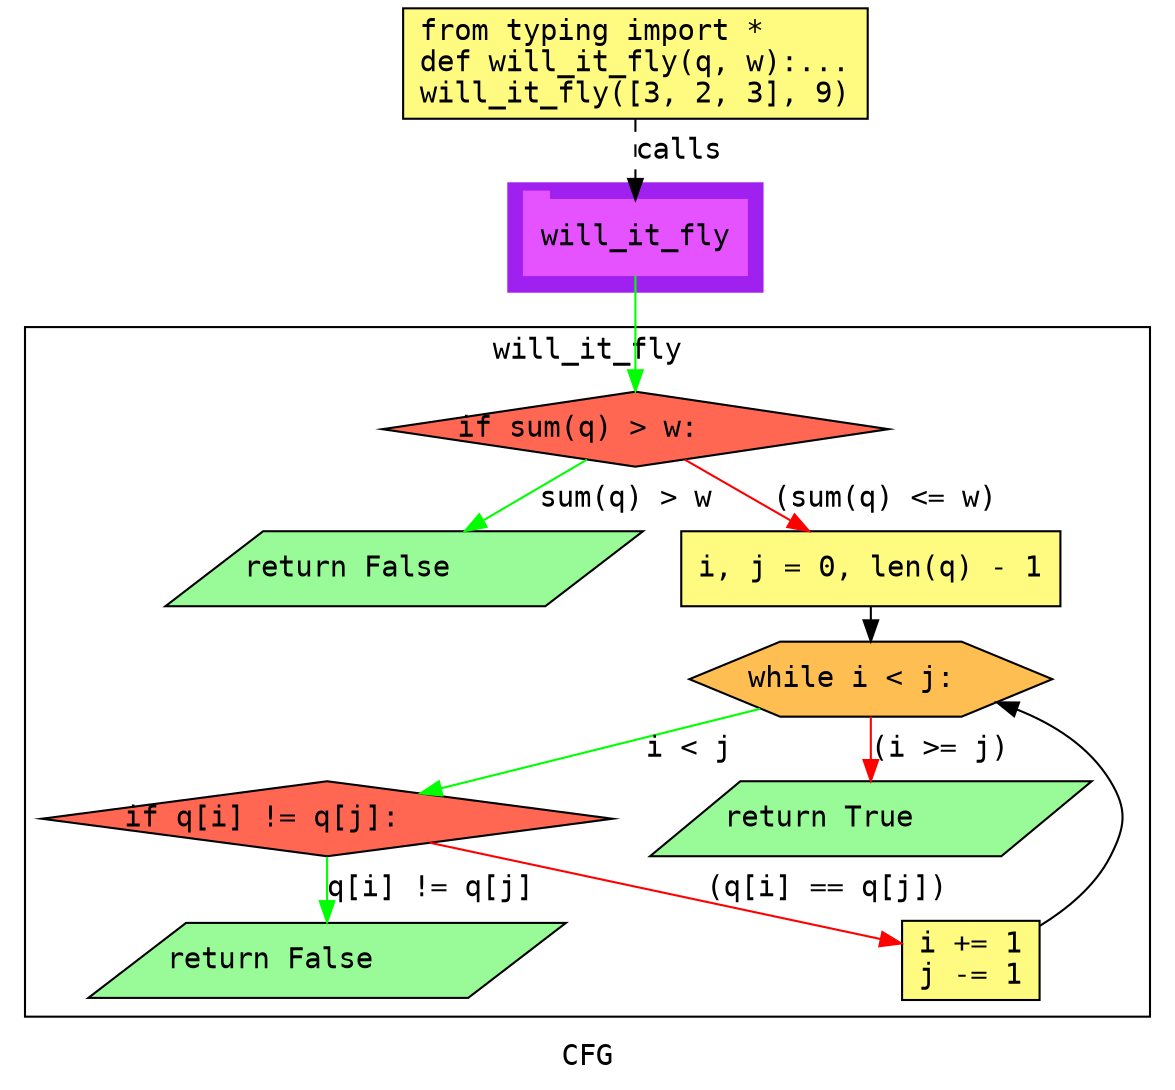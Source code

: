 digraph cluster174CFG {
	graph [bb="0,0,548,515",
		compound=True,
		fontname="DejaVu Sans Mono",
		label=CFG,
		lheight=0.21,
		lp="274,11.5",
		lwidth=0.35,
		pack=False,
		rankdir=TB,
		ranksep=0.02
	];
	node [fontname="DejaVu Sans Mono",
		label="\N"
	];
	edge [fontname="DejaVu Sans Mono"];
	subgraph cluster_1 {
		graph [bb="238,379,360,431",
			color=purple,
			compound=true,
			fontname="DejaVu Sans Mono",
			label="",
			rankdir=TB,
			ranksep=0.02,
			shape=tab,
			style=filled
		];
		node [fontname="DejaVu Sans Mono"];
		edge [fontname="DejaVu Sans Mono"];
		17	[color="#E552FF",
			height=0.5,
			label=will_it_fly,
			linenum="[14]",
			pos="299,405",
			shape=tab,
			style=filled,
			width=1.4861];
	}
	subgraph cluster0will_it_fly {
		graph [bb="8,31,540,362",
			compound=True,
			fontname="DejaVu Sans Mono",
			label=will_it_fly,
			lheight=0.21,
			lp="274,350.5",
			lwidth=1.26,
			pack=False,
			rankdir=TB,
			ranksep=0.02
		];
		node [fontname="DejaVu Sans Mono"];
		edge [fontname="DejaVu Sans Mono"];
		subgraph cluster_3 {
			graph [color=purple,
				compound=true,
				fontname="DejaVu Sans Mono",
				label="",
				rankdir=TB,
				ranksep=0.02,
				shape=tab,
				style=filled
			];
			node [fontname="DejaVu Sans Mono"];
			edge [fontname="DejaVu Sans Mono"];
		}
		subgraph cluster_6 {
			graph [color=purple,
				compound=true,
				fontname="DejaVu Sans Mono",
				label="",
				rankdir=TB,
				ranksep=0.02,
				shape=tab,
				style=filled
			];
			node [fontname="DejaVu Sans Mono"];
			edge [fontname="DejaVu Sans Mono"];
		}
		3	[fillcolor="#FF6752",
			height=0.5,
			label="if sum(q) > w:\l",
			linenum="[3]",
			pos="299,313",
			shape=diamond,
			style="filled,solid",
			width=3.3702];
		5	[fillcolor="#98fb98",
			height=0.5,
			label="return False\l",
			linenum="[4]",
			pos="190,246",
			shape=parallelogram,
			style="filled,solid",
			width=3.0706];
		3 -> 5	[color=green,
			label="sum(q) > w",
			lp="295.5,279.5",
			pos="e,218.65,264.08 276.15,298.37 262.03,289.96 243.58,278.95 227.38,269.29"];
		6	[fillcolor="#FFFB81",
			height=0.5,
			label="i, j = 0, len(q) - 1\l",
			linenum="[6]",
			pos="410,246",
			shape=rectangle,
			style="filled,solid",
			width=2.5278];
		3 -> 6	[color=red,
			label="(sum(q) <= w)",
			lp="418,279.5",
			pos="e,380.82,264.08 322.27,298.37 336.64,289.96 355.43,278.95 371.94,269.29"];
		9	[fillcolor="#FFBE52",
			height=0.5,
			label="while i < j:\l",
			linenum="[7]",
			pos="410,193",
			shape=hexagon,
			style="filled,solid",
			width=2.4182];
		6 -> 9	[color=black,
			pos="e,410,211.25 410,227.73 410,225.66 410,223.5 410,221.32"];
		10	[fillcolor="#FF6752",
			height=0.5,
			label="if q[i] != q[j]:\l",
			linenum="[8]",
			pos="153,126",
			shape=diamond,
			style="filled,solid",
			width=3.8043];
		9 -> 10	[color=green,
			label="i < j",
			lp="325,159.5",
			pos="e,197.42,138.24 357.37,178.69 313.55,167.61 251.38,151.88 207.14,140.69"];
		11	[fillcolor="#98fb98",
			height=0.5,
			label="return True\l",
			linenum="[12]",
			pos="410,126",
			shape=parallelogram,
			style="filled,solid",
			width=2.8323];
		9 -> 11	[color=red,
			label="(i >= j)",
			lp="443.5,159.5",
			pos="e,410,144.19 410,174.92 410,168.7 410,161.5 410,154.6"];
		12	[fillcolor="#98fb98",
			height=0.5,
			label="return False\l",
			linenum="[9]",
			pos="153,58",
			shape=parallelogram,
			style="filled,solid",
			width=3.0706];
		10 -> 12	[color=green,
			label="q[i] != q[j]",
			lp="203,92.5",
			pos="e,153,76.454 153,107.66 153,101.19 153,93.682 153,86.525"];
		13	[fillcolor="#FFFB81",
			height=0.52778,
			label="i += 1\lj -= 1\l",
			linenum="[10, 11]",
			pos="454,58",
			shape=rectangle,
			style="filled,solid",
			width=0.91667];
		10 -> 13	[color=red,
			label="(q[i] == q[j])",
			lp="388,92.5",
			pos="e,420.75,66.291 201.7,114.32 259.65,101.61 355.52,80.593 410.9,68.451"];
		13 -> 9	[color=black,
			pos="e,469.36,181.32 487.17,74.624 500.2,82.63 513.76,93.736 521,108 528.24,122.27 529.01,130.15 521,144 511.77,159.95 495.83,170.6 478.86,\
177.72"];
	}
	1	[fillcolor="#FFFB81",
		height=0.73611,
		label="from typing import *\ldef will_it_fly(q, w):...\lwill_it_fly([3, 2, 3], 9)\l",
		linenum="[1]",
		pos="299,488.5",
		shape=rectangle,
		style="filled,solid",
		width=3.0972];
	1 -> 17	[label=calls,
		lp="320,446.5",
		pos="e,299,423.13 299,461.71 299,452.66 299,442.47 299,433.3",
		style=dashed];
	17 -> 3	[color=green,
		pos="e,299,331.3 299,386.65 299,373.82 299,356.11 299,341.38"];
}
